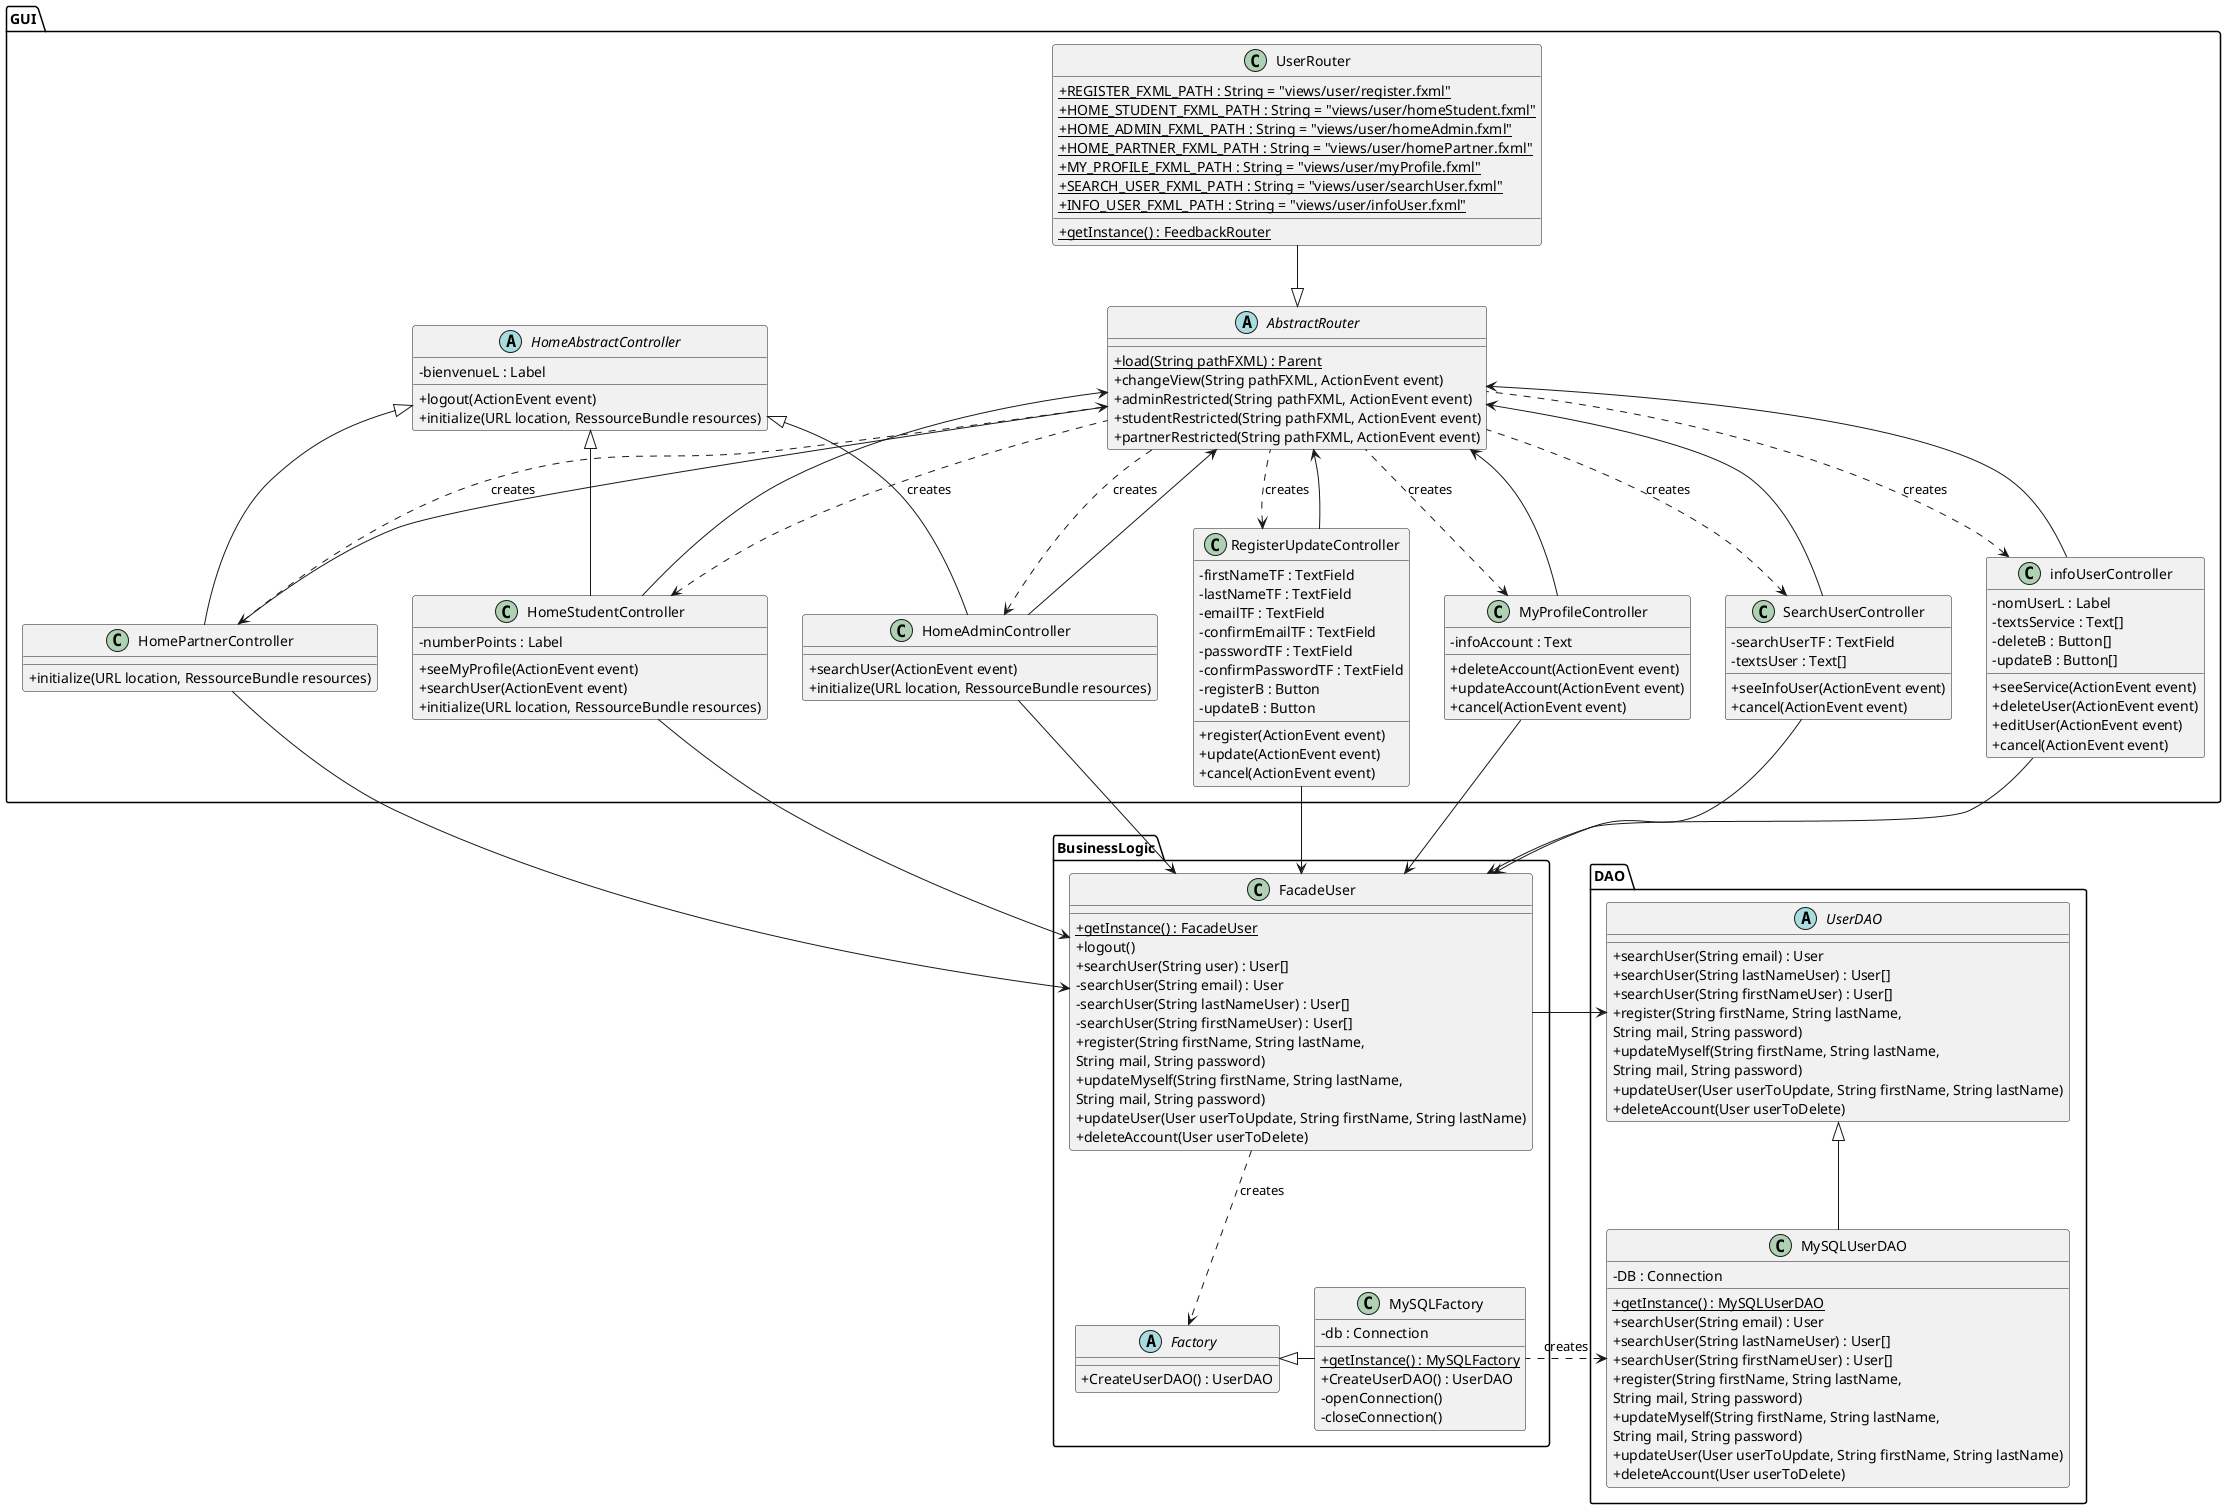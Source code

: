 @startuml
skinparam classAttributeIconSize 0

package GUI{
    abstract class AbstractRouter{
        + {static} load(String pathFXML) : Parent
        + changeView(String pathFXML, ActionEvent event)
        + adminRestricted(String pathFXML, ActionEvent event)
        + studentRestricted(String pathFXML, ActionEvent event)
        + partnerRestricted(String pathFXML, ActionEvent event)
    }

    class UserRouter{
        + {static} REGISTER_FXML_PATH : String = "views/user/register.fxml"
        + {static} HOME_STUDENT_FXML_PATH : String = "views/user/homeStudent.fxml"
        + {static} HOME_ADMIN_FXML_PATH : String = "views/user/homeAdmin.fxml"
        + {static} HOME_PARTNER_FXML_PATH : String = "views/user/homePartner.fxml"
        + {static} MY_PROFILE_FXML_PATH : String = "views/user/myProfile.fxml"
        + {static} SEARCH_USER_FXML_PATH : String = "views/user/searchUser.fxml"
        + {static} INFO_USER_FXML_PATH : String = "views/user/infoUser.fxml"
        + {static} getInstance() : FeedbackRouter
    }

    abstract class HomeAbstractController{
        - bienvenueL : Label
        + logout(ActionEvent event)
        + initialize(URL location, RessourceBundle resources)
    }

    class HomePartnerController{
        + initialize(URL location, RessourceBundle resources)
    }

    class HomeStudentController{
        - numberPoints : Label
        + seeMyProfile(ActionEvent event)
        + searchUser(ActionEvent event)
        + initialize(URL location, RessourceBundle resources)
    }

    class HomeAdminController{
        + searchUser(ActionEvent event)
        + initialize(URL location, RessourceBundle resources)
    }

    class RegisterUpdateController{
        - firstNameTF : TextField
        - lastNameTF : TextField
        - emailTF : TextField
        - confirmEmailTF : TextField
        - passwordTF : TextField
        - confirmPasswordTF : TextField
        - registerB : Button
        - updateB : Button
        + register(ActionEvent event)
        + update(ActionEvent event)
        + cancel(ActionEvent event)
    }

    class MyProfileController{
        - infoAccount : Text
        + deleteAccount(ActionEvent event)
        + updateAccount(ActionEvent event)
        + cancel(ActionEvent event)
    }

    class SearchUserController{
        - searchUserTF : TextField
        - textsUser : Text[]
        + seeInfoUser(ActionEvent event)
        + cancel(ActionEvent event)
    }

    class infoUserController{
        - nomUserL : Label
        - textsService : Text[]
        - deleteB : Button[]
        - updateB : Button[]
        + seeService(ActionEvent event)
        + deleteUser(ActionEvent event)
        + editUser(ActionEvent event)
        + cancel(ActionEvent event)
    }

    HomePartnerController -up-|> HomeAbstractController
    HomeStudentController -up-|> HomeAbstractController
    HomeAdminController -up-|> HomeAbstractController

    HomePartnerController -up-> AbstractRouter
    HomeStudentController -up-> AbstractRouter
    HomeAdminController -up-> AbstractRouter
    RegisterUpdateController -up-> AbstractRouter
    MyProfileController -up-> AbstractRouter
    SearchUserController -up-> AbstractRouter
    infoUserController -up-> AbstractRouter

    HomePartnerController <.. AbstractRouter : creates
    HomeStudentController <.. AbstractRouter : creates
    HomeAdminController <.. AbstractRouter : creates
    RegisterUpdateController <.. AbstractRouter : creates
    MyProfileController <.. AbstractRouter : creates
    SearchUserController <.. AbstractRouter : creates
    infoUserController <.. AbstractRouter : creates

    UserRouter -down-|> AbstractRouter

}

package BusinessLogic{
    class FacadeUser{
        + {static} getInstance() : FacadeUser
        + logout()
        + searchUser(String user) : User[]
        - searchUser(String email) : User
        - searchUser(String lastNameUser) : User[]
        - searchUser(String firstNameUser) : User[]
        + register(String firstName, String lastName,
        String mail, String password)
        + updateMyself(String firstName, String lastName,
        String mail, String password)
        + updateUser(User userToUpdate, String firstName, String lastName)
        + deleteAccount(User userToDelete)
    }

    abstract class Factory{
        + CreateUserDAO() : UserDAO
    }

    class MySQLFactory{
        - db : Connection
        + {static} getInstance() : MySQLFactory
        + CreateUserDAO() : UserDAO
        - openConnection()
        - closeConnection()
    }

    FacadeUser ..> Factory  : creates
    MySQLFactory -left-|> Factory

    HomePartnerController --> FacadeUser
    HomeStudentController --> FacadeUser
    HomeAdminController --> FacadeUser
    RegisterUpdateController --> FacadeUser
    MyProfileController --> FacadeUser
    SearchUserController --> FacadeUser
    infoUserController --> FacadeUser
}

package DAO{
    abstract class UserDAO{
        + searchUser(String email) : User
        + searchUser(String lastNameUser) : User[]
        + searchUser(String firstNameUser) : User[]
        + register(String firstName, String lastName,
        String mail, String password)
        + updateMyself(String firstName, String lastName,
        String mail, String password)
        + updateUser(User userToUpdate, String firstName, String lastName)
        + deleteAccount(User userToDelete)
    }

    class MySQLUserDAO{
        - DB : Connection
        + {static} getInstance() : MySQLUserDAO
        + searchUser(String email) : User
        + searchUser(String lastNameUser) : User[]
        + searchUser(String firstNameUser) : User[]
        + register(String firstName, String lastName,
        String mail, String password)
        + updateMyself(String firstName, String lastName,
        String mail, String password)
        + updateUser(User userToUpdate, String firstName, String lastName)
        + deleteAccount(User userToDelete)
    }

    UserDAO <|-- MySQLUserDAO
    UserDAO <-right- FacadeUser

    MySQLUserDAO <.right. MySQLFactory : creates
}

@enduml
